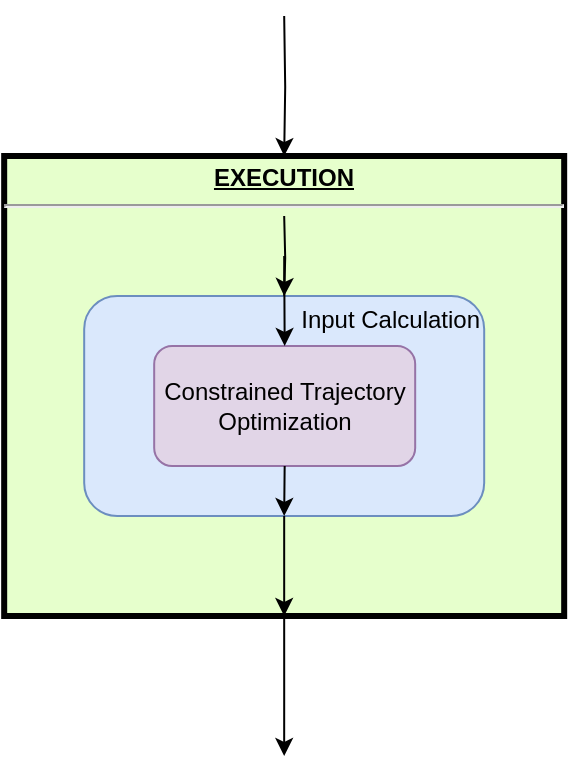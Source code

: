 <mxfile version="20.2.3" type="device"><diagram name="Page-1" id="c7558073-3199-34d8-9f00-42111426c3f3"><mxGraphModel dx="825" dy="487" grid="0" gridSize="10" guides="1" tooltips="1" connect="1" arrows="1" fold="1" page="1" pageScale="1" pageWidth="826" pageHeight="1169" background="none" math="1" shadow="0"><root><mxCell id="0"/><mxCell id="1" parent="0"/><mxCell id="2" value="&lt;p style=&quot;margin: 0px; margin-top: 4px; text-align: center; text-decoration: underline;&quot;&gt;&lt;strong&gt;EXECUTION&lt;br&gt;&lt;/strong&gt;&lt;/p&gt;&lt;hr&gt;&lt;p style=&quot;margin: 0px; margin-left: 8px;&quot;&gt;&lt;br&gt;&lt;/p&gt;" style="verticalAlign=middle;align=center;overflow=fill;fontSize=12;fontFamily=Helvetica;html=1;rounded=0;fontStyle=1;strokeWidth=3;fillColor=#E6FFCC" parent="1" vertex="1"><mxGeometry x="72.09" y="823" width="280" height="230" as="geometry"/></mxCell><mxCell id="W1i8hKnN399g2Yjf_lPo-7" value="&lt;div style=&quot;&quot;&gt;&lt;span style=&quot;background-color: initial;&quot;&gt;Input Calculation&lt;/span&gt;&lt;br&gt;&lt;/div&gt;&lt;br&gt;&lt;br&gt;&lt;br&gt;&lt;br&gt;&lt;br&gt;&lt;br&gt;" style="whiteSpace=wrap;html=1;fillColor=#dae8fc;strokeColor=#6c8ebf;rounded=1;align=right;" parent="1" vertex="1"><mxGeometry x="112.09" y="893" width="200" height="110" as="geometry"/></mxCell><mxCell id="zWXfO1gASo0ISW2nSaNN-67" value="" style="edgeStyle=orthogonalEdgeStyle;rounded=0;orthogonalLoop=1;jettySize=auto;html=1;entryX=0.5;entryY=0;entryDx=0;entryDy=0;" parent="1" target="2" edge="1"><mxGeometry relative="1" as="geometry"><mxPoint x="212.09" y="753" as="sourcePoint"/></mxGeometry></mxCell><mxCell id="wx20FlLdRAxeYyhr3lG_-5" value="Constrained Trajectory Optimization" style="rounded=1;whiteSpace=wrap;html=1;fillColor=#e1d5e7;strokeColor=#9673a6;" parent="1" vertex="1"><mxGeometry x="147.09" y="918" width="130.5" height="60" as="geometry"/></mxCell><mxCell id="wx20FlLdRAxeYyhr3lG_-6" value="" style="edgeStyle=orthogonalEdgeStyle;rounded=0;orthogonalLoop=1;jettySize=auto;html=1;entryX=0.5;entryY=0;entryDx=0;entryDy=0;" parent="1" target="W1i8hKnN399g2Yjf_lPo-7" edge="1"><mxGeometry relative="1" as="geometry"><mxPoint x="212.09" y="853" as="sourcePoint"/><mxPoint x="212.09" y="883" as="targetPoint"/></mxGeometry></mxCell><mxCell id="W1i8hKnN399g2Yjf_lPo-6" value="" style="edgeStyle=orthogonalEdgeStyle;rounded=0;orthogonalLoop=1;jettySize=auto;html=1;entryX=0.5;entryY=1;entryDx=0;entryDy=0;exitX=0.5;exitY=1;exitDx=0;exitDy=0;" parent="1" source="W1i8hKnN399g2Yjf_lPo-7" target="2" edge="1"><mxGeometry relative="1" as="geometry"><mxPoint x="212.09" y="1293" as="targetPoint"/><Array as="points"><mxPoint x="212.09" y="1003"/><mxPoint x="212.09" y="1003"/></Array></mxGeometry></mxCell><mxCell id="W1i8hKnN399g2Yjf_lPo-12" value="" style="edgeStyle=orthogonalEdgeStyle;rounded=0;orthogonalLoop=1;jettySize=auto;html=1;entryX=0.5;entryY=1;entryDx=0;entryDy=0;exitX=0.5;exitY=1;exitDx=0;exitDy=0;" parent="1" source="wx20FlLdRAxeYyhr3lG_-5" target="W1i8hKnN399g2Yjf_lPo-7" edge="1"><mxGeometry relative="1" as="geometry"><mxPoint x="212.09" y="1223" as="targetPoint"/><Array as="points"><mxPoint x="212.09" y="981"/><mxPoint x="212.09" y="981"/></Array><mxPoint x="212.09" y="1133" as="sourcePoint"/></mxGeometry></mxCell><mxCell id="W1i8hKnN399g2Yjf_lPo-10" value="" style="edgeStyle=orthogonalEdgeStyle;rounded=0;orthogonalLoop=1;jettySize=auto;html=1;entryX=0.5;entryY=0;entryDx=0;entryDy=0;" parent="1" source="W1i8hKnN399g2Yjf_lPo-7" target="wx20FlLdRAxeYyhr3lG_-5" edge="1"><mxGeometry relative="1" as="geometry"><mxPoint x="212.09" y="1353" as="targetPoint"/></mxGeometry></mxCell><mxCell id="yyYFXqauzogH4Q5XY_Fi-4" value="" style="edgeStyle=orthogonalEdgeStyle;rounded=0;orthogonalLoop=1;jettySize=auto;html=1;exitX=0.5;exitY=1;exitDx=0;exitDy=0;" parent="1" source="2" edge="1"><mxGeometry relative="1" as="geometry"><mxPoint x="212.09" y="1203" as="sourcePoint"/><mxPoint x="212.09" y="1123" as="targetPoint"/><Array as="points"/></mxGeometry></mxCell></root></mxGraphModel></diagram></mxfile>
